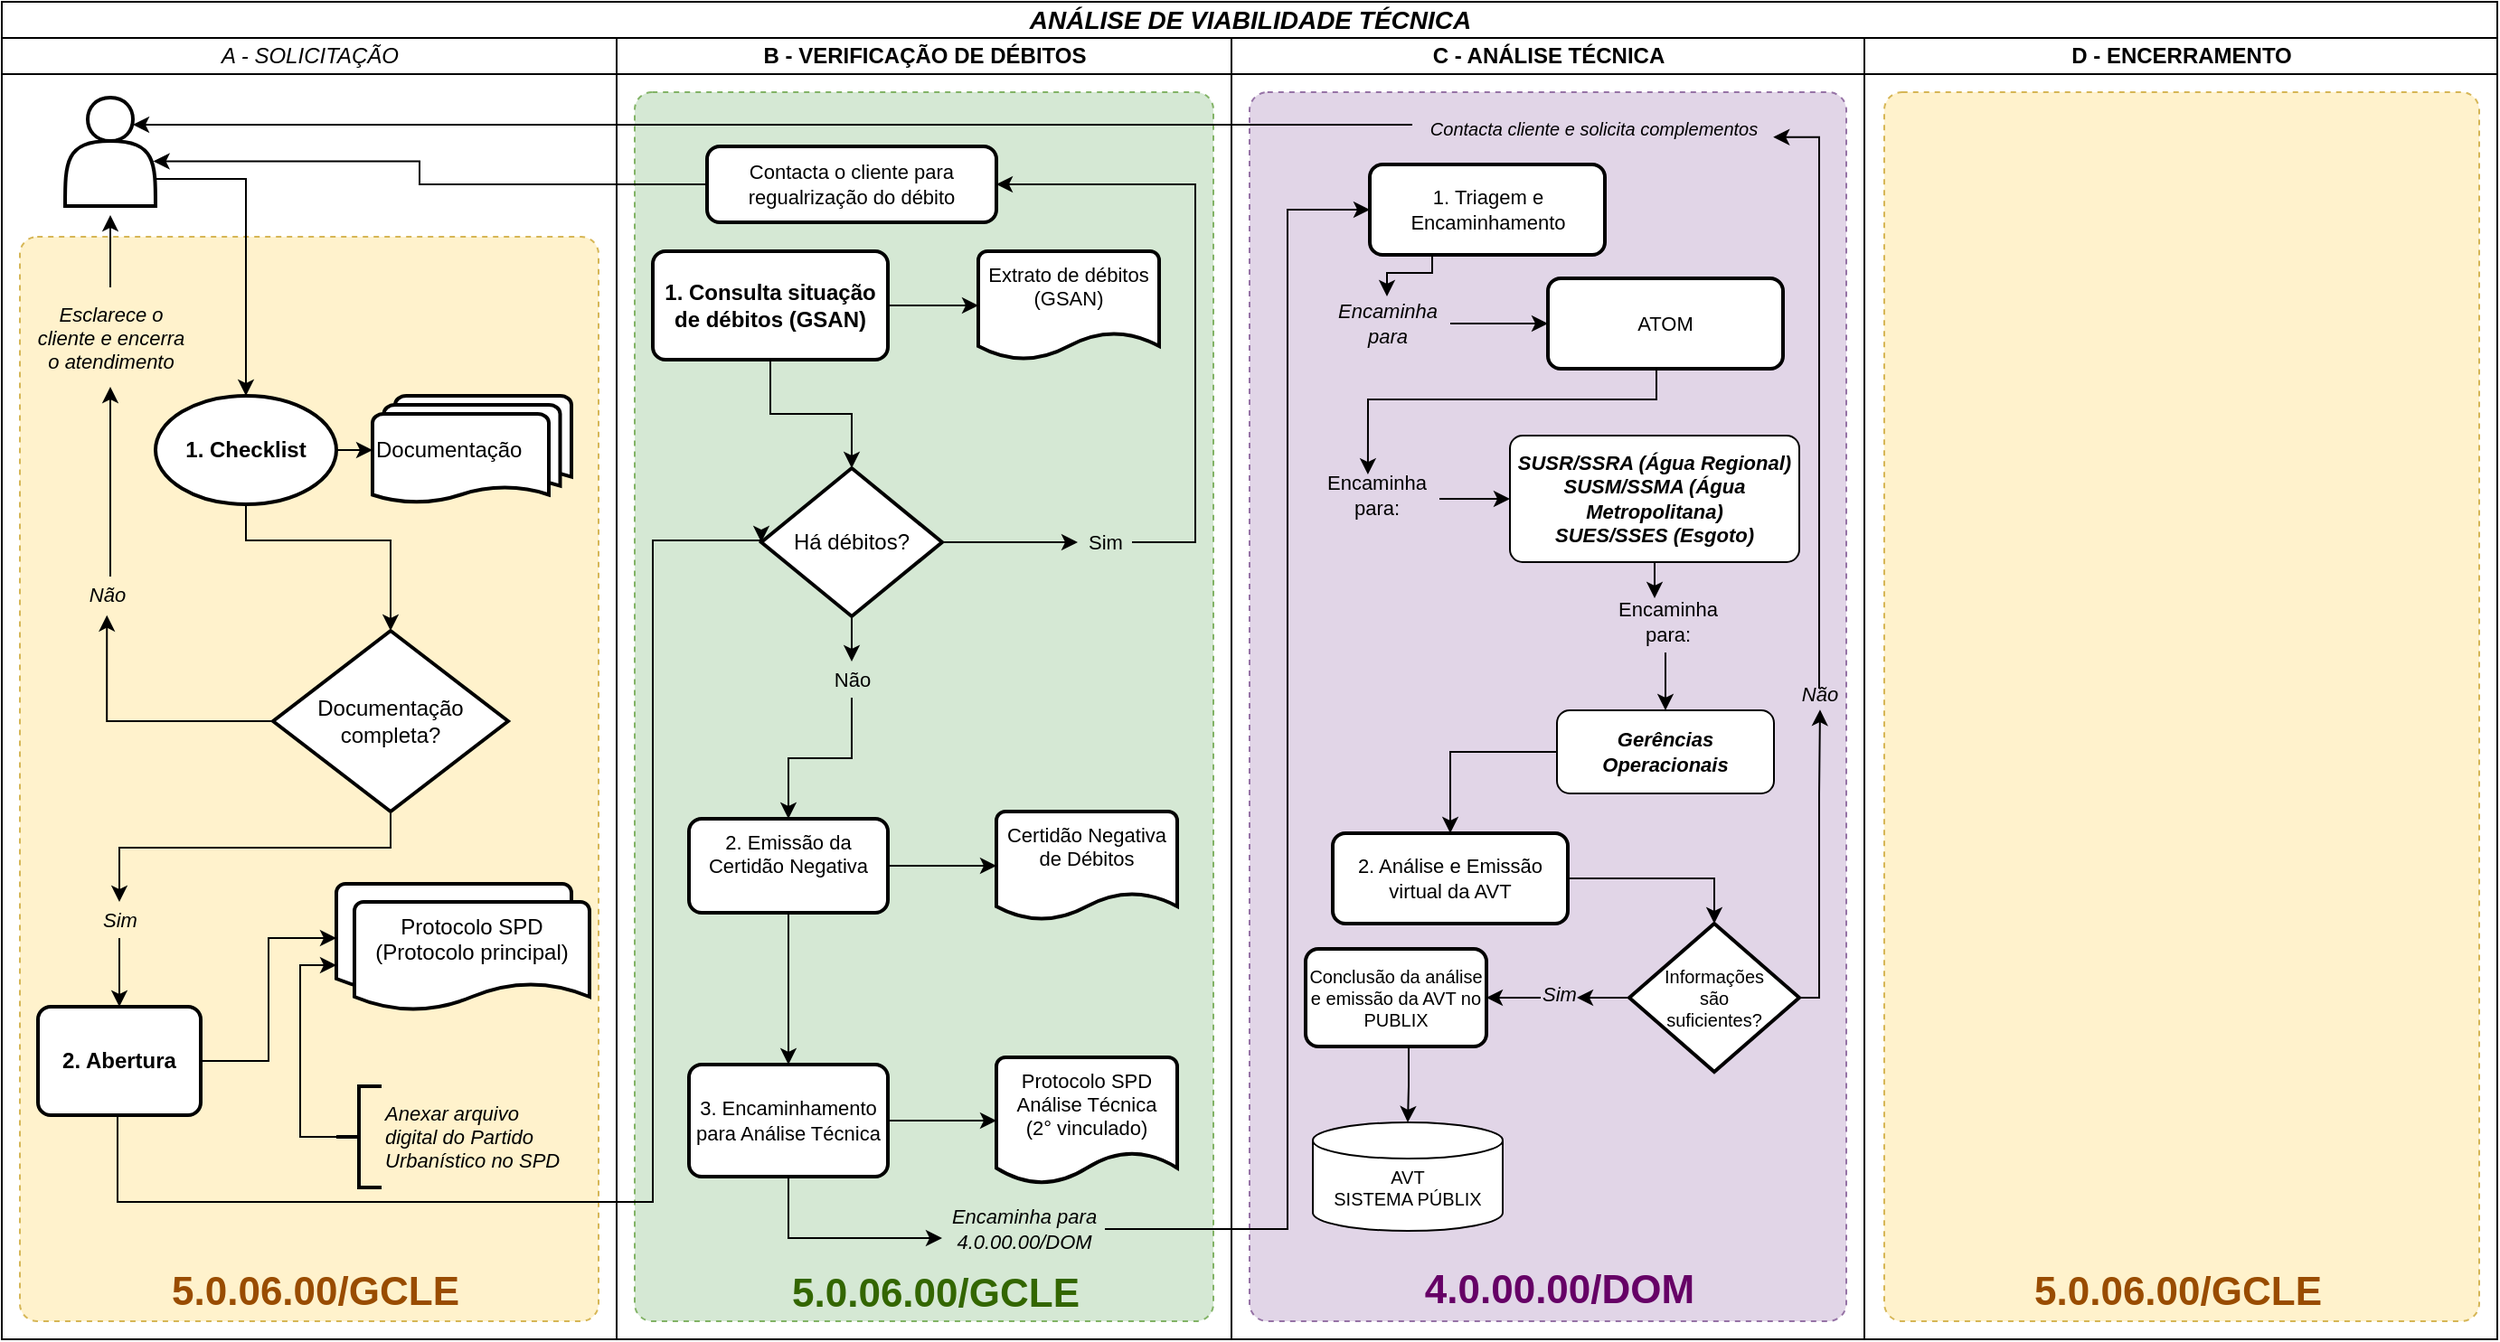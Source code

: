 <mxfile version="12.2.0" type="github" pages="1">
  <diagram id="ghhylSFfgHjQgVcrPekR" name="Page-1">
    <mxGraphModel dx="1326" dy="789" grid="1" gridSize="10" guides="1" tooltips="1" connect="1" arrows="1" fold="1" page="1" pageScale="1" pageWidth="1654" pageHeight="1169" math="0" shadow="0">
      <root>
        <mxCell id="0"/>
        <mxCell id="1" parent="0"/>
        <mxCell id="JzE6JeNeijgl-ERopNni-44" value="&lt;font style=&quot;font-size: 14px&quot;&gt;ANÁLISE DE VIABILIDADE TÉCNICA&lt;/font&gt;" style="swimlane;html=1;childLayout=stackLayout;resizeParent=1;resizeParentMax=0;startSize=20;fontFamily=Arial;fontStyle=3" vertex="1" parent="1">
          <mxGeometry x="70" y="60" width="1380" height="740" as="geometry"/>
        </mxCell>
        <mxCell id="JzE6JeNeijgl-ERopNni-45" value="A - SOLICITAÇÃO" style="swimlane;html=1;startSize=20;fontFamily=Arial;fontStyle=2" vertex="1" parent="JzE6JeNeijgl-ERopNni-44">
          <mxGeometry y="20" width="340" height="720" as="geometry"/>
        </mxCell>
        <mxCell id="JzE6JeNeijgl-ERopNni-93" value="" style="whiteSpace=wrap;html=1;fontFamily=Arial;fontSize=11;fillColor=#fff2cc;strokeColor=#d6b656;dashed=1;strokeWidth=1;rounded=1;arcSize=3;" vertex="1" parent="JzE6JeNeijgl-ERopNni-45">
          <mxGeometry x="10" y="110" width="320" height="600" as="geometry"/>
        </mxCell>
        <mxCell id="JzE6JeNeijgl-ERopNni-52" value="" style="edgeStyle=orthogonalEdgeStyle;rounded=0;orthogonalLoop=1;jettySize=auto;html=1;fontFamily=Arial;exitX=0.5;exitY=1;exitDx=0;exitDy=0;exitPerimeter=0;entryX=0.5;entryY=0;entryDx=0;entryDy=0;entryPerimeter=0;" edge="1" parent="JzE6JeNeijgl-ERopNni-45" source="JzE6JeNeijgl-ERopNni-50" target="JzE6JeNeijgl-ERopNni-67">
          <mxGeometry relative="1" as="geometry">
            <mxPoint x="170" y="288" as="targetPoint"/>
            <Array as="points">
              <mxPoint x="135" y="278"/>
              <mxPoint x="215" y="278"/>
            </Array>
          </mxGeometry>
        </mxCell>
        <mxCell id="JzE6JeNeijgl-ERopNni-59" style="edgeStyle=orthogonalEdgeStyle;rounded=0;orthogonalLoop=1;jettySize=auto;html=1;entryX=0;entryY=0.5;entryDx=0;entryDy=0;entryPerimeter=0;fontFamily=Arial;" edge="1" parent="JzE6JeNeijgl-ERopNni-45" source="JzE6JeNeijgl-ERopNni-50" target="JzE6JeNeijgl-ERopNni-58">
          <mxGeometry relative="1" as="geometry"/>
        </mxCell>
        <mxCell id="JzE6JeNeijgl-ERopNni-50" value="1. Checklist" style="strokeWidth=2;html=1;shape=mxgraph.flowchart.start_1;whiteSpace=wrap;fontFamily=Arial;fontStyle=1" vertex="1" parent="JzE6JeNeijgl-ERopNni-45">
          <mxGeometry x="85" y="198" width="100" height="60" as="geometry"/>
        </mxCell>
        <mxCell id="JzE6JeNeijgl-ERopNni-56" value="" style="edgeStyle=orthogonalEdgeStyle;rounded=0;orthogonalLoop=1;jettySize=auto;html=1;fontFamily=Arial;entryX=0;entryY=0.5;entryDx=0;entryDy=0;entryPerimeter=0;" edge="1" parent="JzE6JeNeijgl-ERopNni-45" source="JzE6JeNeijgl-ERopNni-53" target="JzE6JeNeijgl-ERopNni-57">
          <mxGeometry relative="1" as="geometry">
            <mxPoint x="245" y="566" as="targetPoint"/>
          </mxGeometry>
        </mxCell>
        <mxCell id="JzE6JeNeijgl-ERopNni-53" value="2. Abertura" style="rounded=1;whiteSpace=wrap;html=1;absoluteArcSize=1;arcSize=14;strokeWidth=2;fontFamily=Arial;fontStyle=1" vertex="1" parent="JzE6JeNeijgl-ERopNni-45">
          <mxGeometry x="20" y="536" width="90" height="60" as="geometry"/>
        </mxCell>
        <mxCell id="JzE6JeNeijgl-ERopNni-57" value="&lt;div&gt;Protocolo SPD&lt;/div&gt;&lt;div&gt;(Protocolo principal)&lt;br&gt;&lt;/div&gt;" style="strokeWidth=2;html=1;shape=mxgraph.flowchart.document2;whiteSpace=wrap;size=0.25;fontFamily=Arial;verticalAlign=top;" vertex="1" parent="JzE6JeNeijgl-ERopNni-45">
          <mxGeometry x="185" y="468" width="130" height="60" as="geometry"/>
        </mxCell>
        <mxCell id="JzE6JeNeijgl-ERopNni-58" value="&lt;div align=&quot;left&quot;&gt;Documentação&lt;/div&gt;" style="strokeWidth=2;html=1;shape=mxgraph.flowchart.multi-document;whiteSpace=wrap;fontFamily=Arial;align=left;verticalAlign=middle;" vertex="1" parent="JzE6JeNeijgl-ERopNni-45">
          <mxGeometry x="205" y="198" width="110" height="60" as="geometry"/>
        </mxCell>
        <mxCell id="JzE6JeNeijgl-ERopNni-68" style="edgeStyle=orthogonalEdgeStyle;rounded=0;orthogonalLoop=1;jettySize=auto;html=1;entryX=0.5;entryY=0;entryDx=0;entryDy=0;fontFamily=Arial;" edge="1" parent="JzE6JeNeijgl-ERopNni-45" source="JzE6JeNeijgl-ERopNni-69" target="JzE6JeNeijgl-ERopNni-53">
          <mxGeometry relative="1" as="geometry"/>
        </mxCell>
        <mxCell id="JzE6JeNeijgl-ERopNni-91" style="edgeStyle=orthogonalEdgeStyle;rounded=0;orthogonalLoop=1;jettySize=auto;html=1;fontFamily=Arial;fontSize=11;" edge="1" parent="JzE6JeNeijgl-ERopNni-45" source="JzE6JeNeijgl-ERopNni-90" target="JzE6JeNeijgl-ERopNni-81">
          <mxGeometry relative="1" as="geometry">
            <Array as="points">
              <mxPoint x="60" y="268"/>
              <mxPoint x="60" y="268"/>
            </Array>
          </mxGeometry>
        </mxCell>
        <mxCell id="JzE6JeNeijgl-ERopNni-67" value="Documentação completa?" style="strokeWidth=2;html=1;shape=mxgraph.flowchart.decision;whiteSpace=wrap;fontFamily=Arial;" vertex="1" parent="JzE6JeNeijgl-ERopNni-45">
          <mxGeometry x="150" y="328" width="130" height="100" as="geometry"/>
        </mxCell>
        <mxCell id="JzE6JeNeijgl-ERopNni-69" value="Sim" style="text;html=1;resizable=0;autosize=1;align=center;verticalAlign=middle;points=[];fillColor=none;strokeColor=none;rounded=0;fontFamily=Arial;fontSize=11;fontStyle=2" vertex="1" parent="JzE6JeNeijgl-ERopNni-45">
          <mxGeometry x="45" y="478" width="40" height="20" as="geometry"/>
        </mxCell>
        <mxCell id="JzE6JeNeijgl-ERopNni-71" style="edgeStyle=orthogonalEdgeStyle;rounded=0;orthogonalLoop=1;jettySize=auto;html=1;entryX=0.5;entryY=0;entryDx=0;entryDy=0;fontFamily=Arial;exitX=0.5;exitY=1;exitDx=0;exitDy=0;exitPerimeter=0;" edge="1" parent="JzE6JeNeijgl-ERopNni-45" source="JzE6JeNeijgl-ERopNni-67" target="JzE6JeNeijgl-ERopNni-69">
          <mxGeometry relative="1" as="geometry">
            <mxPoint x="85" y="468" as="sourcePoint"/>
            <mxPoint x="85" y="578" as="targetPoint"/>
            <Array as="points">
              <mxPoint x="215" y="448"/>
              <mxPoint x="65" y="448"/>
            </Array>
          </mxGeometry>
        </mxCell>
        <mxCell id="JzE6JeNeijgl-ERopNni-79" style="edgeStyle=orthogonalEdgeStyle;rounded=0;orthogonalLoop=1;jettySize=auto;html=1;fontFamily=Arial;entryX=0.5;entryY=0;entryDx=0;entryDy=0;entryPerimeter=0;exitX=1;exitY=0.75;exitDx=0;exitDy=0;" edge="1" parent="JzE6JeNeijgl-ERopNni-45" source="JzE6JeNeijgl-ERopNni-94" target="JzE6JeNeijgl-ERopNni-50">
          <mxGeometry relative="1" as="geometry">
            <mxPoint x="90" y="64" as="sourcePoint"/>
            <mxPoint x="110" y="138" as="targetPoint"/>
            <Array as="points">
              <mxPoint x="135" y="78"/>
            </Array>
          </mxGeometry>
        </mxCell>
        <mxCell id="JzE6JeNeijgl-ERopNni-80" style="edgeStyle=orthogonalEdgeStyle;rounded=0;orthogonalLoop=1;jettySize=auto;html=1;fontFamily=Arial;" edge="1" parent="JzE6JeNeijgl-ERopNni-45" source="JzE6JeNeijgl-ERopNni-81">
          <mxGeometry relative="1" as="geometry">
            <mxPoint x="60" y="98" as="targetPoint"/>
          </mxGeometry>
        </mxCell>
        <mxCell id="JzE6JeNeijgl-ERopNni-81" value="&lt;div style=&quot;font-size: 11px;&quot;&gt;&lt;i style=&quot;font-size: 11px;&quot;&gt;Esclarece o&lt;/i&gt;&lt;/div&gt;&lt;div style=&quot;font-size: 11px;&quot;&gt;&lt;i style=&quot;font-size: 11px;&quot;&gt;cliente e encerra&lt;/i&gt;&lt;/div&gt;&lt;div style=&quot;font-size: 11px;&quot;&gt;&lt;i style=&quot;font-size: 11px;&quot;&gt;o atendimento&lt;br style=&quot;font-size: 11px;&quot;&gt;&lt;/i&gt; &lt;/div&gt;" style="text;html=1;resizable=0;autosize=1;align=center;verticalAlign=middle;points=[];fillColor=none;strokeColor=none;rounded=0;fontFamily=Arial;fontSize=11;direction=south;" vertex="1" parent="JzE6JeNeijgl-ERopNni-45">
          <mxGeometry x="35" y="138" width="50" height="55" as="geometry"/>
        </mxCell>
        <mxCell id="JzE6JeNeijgl-ERopNni-90" value="Não" style="text;html=1;resizable=0;autosize=1;align=center;verticalAlign=middle;points=[];fillColor=none;strokeColor=none;rounded=0;fontFamily=Arial;fontSize=11;fontStyle=2" vertex="1" parent="JzE6JeNeijgl-ERopNni-45">
          <mxGeometry x="38" y="298" width="40" height="20" as="geometry"/>
        </mxCell>
        <mxCell id="JzE6JeNeijgl-ERopNni-92" style="edgeStyle=orthogonalEdgeStyle;rounded=0;orthogonalLoop=1;jettySize=auto;html=1;entryX=0.503;entryY=1.067;entryDx=0;entryDy=0;entryPerimeter=0;fontFamily=Arial;fontSize=11;" edge="1" parent="JzE6JeNeijgl-ERopNni-45" source="JzE6JeNeijgl-ERopNni-67" target="JzE6JeNeijgl-ERopNni-90">
          <mxGeometry relative="1" as="geometry">
            <mxPoint x="170" y="420" as="sourcePoint"/>
            <mxPoint x="80.333" y="213.333" as="targetPoint"/>
            <Array as="points">
              <mxPoint x="58" y="378"/>
            </Array>
          </mxGeometry>
        </mxCell>
        <mxCell id="JzE6JeNeijgl-ERopNni-94" value="" style="shape=actor;whiteSpace=wrap;html=1;rounded=1;strokeColor=#000000;strokeWidth=2;fillColor=#ffffff;fontFamily=Arial;fontSize=11;" vertex="1" parent="JzE6JeNeijgl-ERopNni-45">
          <mxGeometry x="35" y="33" width="50" height="60" as="geometry"/>
        </mxCell>
        <mxCell id="JzE6JeNeijgl-ERopNni-139" style="edgeStyle=orthogonalEdgeStyle;rounded=0;orthogonalLoop=1;jettySize=auto;html=1;entryX=0;entryY=0.75;entryDx=0;entryDy=0;entryPerimeter=0;fontFamily=Arial;fontSize=11;exitX=0;exitY=0.5;exitDx=0;exitDy=0;exitPerimeter=0;" edge="1" parent="JzE6JeNeijgl-ERopNni-45" source="JzE6JeNeijgl-ERopNni-138" target="JzE6JeNeijgl-ERopNni-57">
          <mxGeometry relative="1" as="geometry">
            <Array as="points">
              <mxPoint x="165" y="608"/>
              <mxPoint x="165" y="513"/>
            </Array>
          </mxGeometry>
        </mxCell>
        <mxCell id="JzE6JeNeijgl-ERopNni-138" value="&lt;div&gt;&lt;i&gt;Anexar arquivo&lt;/i&gt;&lt;/div&gt;&lt;div align=&quot;left&quot;&gt;&lt;i&gt;digital do Partido&lt;/i&gt;&lt;/div&gt;&lt;div align=&quot;left&quot;&gt;&lt;i&gt;Urbanístico no SPD&lt;/i&gt;&lt;br&gt;&lt;/div&gt;" style="strokeWidth=2;html=1;shape=mxgraph.flowchart.annotation_2;align=left;labelPosition=right;pointerEvents=1;rounded=1;fillColor=#ffffff;fontFamily=Arial;fontSize=11;" vertex="1" parent="JzE6JeNeijgl-ERopNni-45">
          <mxGeometry x="185" y="580" width="25" height="56" as="geometry"/>
        </mxCell>
        <mxCell id="JzE6JeNeijgl-ERopNni-184" value="5.0.06.00/GCLE" style="text;html=1;resizable=0;autosize=1;align=center;verticalAlign=middle;points=[];fillColor=none;strokeColor=none;rounded=0;fontFamily=Arial;fontSize=22;fontColor=#994C00;fontStyle=1" vertex="1" parent="JzE6JeNeijgl-ERopNni-45">
          <mxGeometry x="88" y="679" width="170" height="30" as="geometry"/>
        </mxCell>
        <mxCell id="JzE6JeNeijgl-ERopNni-46" value="B - VERIFICAÇÃO DE DÉBITOS" style="swimlane;html=1;startSize=20;fontFamily=Arial;" vertex="1" parent="JzE6JeNeijgl-ERopNni-44">
          <mxGeometry x="340" y="20" width="340" height="720" as="geometry"/>
        </mxCell>
        <mxCell id="JzE6JeNeijgl-ERopNni-122" value="" style="whiteSpace=wrap;html=1;fontFamily=Arial;fontSize=11;fillColor=#d5e8d4;strokeColor=#82b366;dashed=1;strokeWidth=1;rounded=1;arcSize=3;" vertex="1" parent="JzE6JeNeijgl-ERopNni-46">
          <mxGeometry x="10" y="30" width="320" height="680" as="geometry"/>
        </mxCell>
        <mxCell id="JzE6JeNeijgl-ERopNni-65" value="" style="edgeStyle=orthogonalEdgeStyle;rounded=0;orthogonalLoop=1;jettySize=auto;html=1;fontFamily=Arial;entryX=0.5;entryY=0;entryDx=0;entryDy=0;entryPerimeter=0;" edge="1" parent="JzE6JeNeijgl-ERopNni-46" source="JzE6JeNeijgl-ERopNni-60" target="JzE6JeNeijgl-ERopNni-66">
          <mxGeometry relative="1" as="geometry">
            <mxPoint x="90" y="178" as="targetPoint"/>
          </mxGeometry>
        </mxCell>
        <mxCell id="JzE6JeNeijgl-ERopNni-60" value="&lt;font style=&quot;font-size: 12px&quot; face=&quot;Arial&quot;&gt;1. &lt;span style=&quot;background-color: transparent ; font-weight: 700 ; font-variant: normal ; text-decoration: none ; vertical-align: baseline ; white-space: pre-wrap&quot; id=&quot;docs-internal-guid-7abce273-7fff-0287-8ae0-c73eb1ac15d4&quot;&gt;Consulta situação de débitos (GSAN)&lt;/span&gt;&lt;/font&gt;" style="rounded=1;whiteSpace=wrap;html=1;absoluteArcSize=1;arcSize=14;strokeWidth=2;fontFamily=Arial;fontStyle=1" vertex="1" parent="JzE6JeNeijgl-ERopNni-46">
          <mxGeometry x="20" y="118" width="130" height="60" as="geometry"/>
        </mxCell>
        <mxCell id="JzE6JeNeijgl-ERopNni-103" style="edgeStyle=orthogonalEdgeStyle;rounded=0;orthogonalLoop=1;jettySize=auto;html=1;fontFamily=Arial;fontSize=11;" edge="1" parent="JzE6JeNeijgl-ERopNni-46" source="JzE6JeNeijgl-ERopNni-66" target="JzE6JeNeijgl-ERopNni-100">
          <mxGeometry relative="1" as="geometry"/>
        </mxCell>
        <mxCell id="JzE6JeNeijgl-ERopNni-105" value="" style="edgeStyle=orthogonalEdgeStyle;rounded=0;orthogonalLoop=1;jettySize=auto;html=1;fontFamily=Arial;fontSize=11;entryX=0.5;entryY=0;entryDx=0;entryDy=0;" edge="1" parent="JzE6JeNeijgl-ERopNni-46" source="JzE6JeNeijgl-ERopNni-106" target="JzE6JeNeijgl-ERopNni-111">
          <mxGeometry relative="1" as="geometry">
            <mxPoint x="130" y="400" as="targetPoint"/>
          </mxGeometry>
        </mxCell>
        <mxCell id="JzE6JeNeijgl-ERopNni-66" value="Há débitos?" style="strokeWidth=2;html=1;shape=mxgraph.flowchart.decision;whiteSpace=wrap;fontFamily=Arial;" vertex="1" parent="JzE6JeNeijgl-ERopNni-46">
          <mxGeometry x="80" y="238" width="100" height="82" as="geometry"/>
        </mxCell>
        <mxCell id="JzE6JeNeijgl-ERopNni-99" style="edgeStyle=orthogonalEdgeStyle;rounded=0;orthogonalLoop=1;jettySize=auto;html=1;fontFamily=Arial;fontSize=11;entryX=1;entryY=0.5;entryDx=0;entryDy=0;exitX=1;exitY=0.5;exitDx=0;exitDy=0;exitPerimeter=0;" edge="1" parent="JzE6JeNeijgl-ERopNni-46" source="JzE6JeNeijgl-ERopNni-100" target="JzE6JeNeijgl-ERopNni-108">
          <mxGeometry relative="1" as="geometry">
            <mxPoint x="200" y="301" as="sourcePoint"/>
            <mxPoint x="171.167" y="49.667" as="targetPoint"/>
            <Array as="points">
              <mxPoint x="320" y="279"/>
              <mxPoint x="320" y="81"/>
            </Array>
          </mxGeometry>
        </mxCell>
        <mxCell id="JzE6JeNeijgl-ERopNni-100" value="Sim" style="text;html=1;resizable=0;autosize=1;align=center;verticalAlign=middle;points=[];fillColor=none;strokeColor=none;rounded=0;fontFamily=Arial;fontSize=11;" vertex="1" parent="JzE6JeNeijgl-ERopNni-46">
          <mxGeometry x="255" y="269" width="30" height="20" as="geometry"/>
        </mxCell>
        <mxCell id="JzE6JeNeijgl-ERopNni-106" value="Não" style="text;html=1;resizable=0;autosize=1;align=center;verticalAlign=middle;points=[];fillColor=none;strokeColor=none;rounded=0;fontFamily=Arial;fontSize=11;" vertex="1" parent="JzE6JeNeijgl-ERopNni-46">
          <mxGeometry x="110" y="345" width="40" height="20" as="geometry"/>
        </mxCell>
        <mxCell id="JzE6JeNeijgl-ERopNni-107" value="" style="edgeStyle=orthogonalEdgeStyle;rounded=0;orthogonalLoop=1;jettySize=auto;html=1;fontFamily=Arial;fontSize=11;" edge="1" parent="JzE6JeNeijgl-ERopNni-46" source="JzE6JeNeijgl-ERopNni-66" target="JzE6JeNeijgl-ERopNni-106">
          <mxGeometry relative="1" as="geometry">
            <mxPoint x="490" y="362" as="sourcePoint"/>
            <mxPoint x="490" y="442.0" as="targetPoint"/>
          </mxGeometry>
        </mxCell>
        <mxCell id="JzE6JeNeijgl-ERopNni-108" value="Contacta o cliente para regualrização do débito" style="rounded=1;whiteSpace=wrap;html=1;absoluteArcSize=1;arcSize=14;strokeWidth=2;fillColor=#ffffff;fontFamily=Arial;fontSize=11;" vertex="1" parent="JzE6JeNeijgl-ERopNni-46">
          <mxGeometry x="50" y="60" width="160" height="42" as="geometry"/>
        </mxCell>
        <mxCell id="JzE6JeNeijgl-ERopNni-119" value="" style="edgeStyle=orthogonalEdgeStyle;rounded=0;orthogonalLoop=1;jettySize=auto;html=1;fontFamily=Arial;fontSize=11;" edge="1" parent="JzE6JeNeijgl-ERopNni-46" source="JzE6JeNeijgl-ERopNni-111" target="JzE6JeNeijgl-ERopNni-120">
          <mxGeometry relative="1" as="geometry">
            <mxPoint x="195" y="458.0" as="targetPoint"/>
          </mxGeometry>
        </mxCell>
        <mxCell id="JzE6JeNeijgl-ERopNni-111" value="2. Emissão da Certidão Negativa" style="rounded=1;whiteSpace=wrap;html=1;absoluteArcSize=1;arcSize=14;strokeWidth=2;fillColor=#ffffff;fontFamily=Arial;fontSize=11;verticalAlign=top;" vertex="1" parent="JzE6JeNeijgl-ERopNni-46">
          <mxGeometry x="40" y="432" width="110" height="52" as="geometry"/>
        </mxCell>
        <mxCell id="JzE6JeNeijgl-ERopNni-117" value="Extrato de débitos (GSAN)" style="strokeWidth=2;html=1;shape=mxgraph.flowchart.document2;whiteSpace=wrap;size=0.25;rounded=1;fillColor=#ffffff;fontFamily=Arial;fontSize=11;verticalAlign=top;" vertex="1" parent="JzE6JeNeijgl-ERopNni-46">
          <mxGeometry x="200" y="118" width="100" height="60" as="geometry"/>
        </mxCell>
        <mxCell id="JzE6JeNeijgl-ERopNni-116" value="" style="edgeStyle=orthogonalEdgeStyle;rounded=0;orthogonalLoop=1;jettySize=auto;html=1;fontFamily=Arial;fontSize=11;entryX=0;entryY=0.5;entryDx=0;entryDy=0;entryPerimeter=0;" edge="1" parent="JzE6JeNeijgl-ERopNni-46" source="JzE6JeNeijgl-ERopNni-60" target="JzE6JeNeijgl-ERopNni-117">
          <mxGeometry relative="1" as="geometry">
            <mxPoint x="205" y="148" as="targetPoint"/>
          </mxGeometry>
        </mxCell>
        <mxCell id="JzE6JeNeijgl-ERopNni-120" value="Certidão Negativa de Débitos" style="strokeWidth=2;html=1;shape=mxgraph.flowchart.document2;whiteSpace=wrap;size=0.25;rounded=1;fillColor=#ffffff;fontFamily=Arial;fontSize=11;verticalAlign=top;" vertex="1" parent="JzE6JeNeijgl-ERopNni-46">
          <mxGeometry x="210" y="428" width="100" height="60" as="geometry"/>
        </mxCell>
        <mxCell id="JzE6JeNeijgl-ERopNni-160" style="edgeStyle=orthogonalEdgeStyle;rounded=0;orthogonalLoop=1;jettySize=auto;html=1;entryX=0;entryY=0.5;entryDx=0;entryDy=0;entryPerimeter=0;fontFamily=Arial;fontSize=11;" edge="1" parent="JzE6JeNeijgl-ERopNni-46" source="JzE6JeNeijgl-ERopNni-127" target="JzE6JeNeijgl-ERopNni-158">
          <mxGeometry relative="1" as="geometry"/>
        </mxCell>
        <mxCell id="JzE6JeNeijgl-ERopNni-164" style="edgeStyle=orthogonalEdgeStyle;rounded=0;orthogonalLoop=1;jettySize=auto;html=1;fontFamily=Arial;fontSize=11;" edge="1" parent="JzE6JeNeijgl-ERopNni-46" source="JzE6JeNeijgl-ERopNni-127" target="JzE6JeNeijgl-ERopNni-130">
          <mxGeometry relative="1" as="geometry">
            <Array as="points">
              <mxPoint x="95" y="664"/>
            </Array>
          </mxGeometry>
        </mxCell>
        <mxCell id="JzE6JeNeijgl-ERopNni-127" value="3. Encaminhamento para Análise Técnica" style="rounded=1;whiteSpace=wrap;html=1;absoluteArcSize=1;arcSize=14;strokeWidth=2;fillColor=#ffffff;fontFamily=Arial;fontSize=11;" vertex="1" parent="JzE6JeNeijgl-ERopNni-46">
          <mxGeometry x="40" y="568" width="110" height="62" as="geometry"/>
        </mxCell>
        <mxCell id="JzE6JeNeijgl-ERopNni-123" style="edgeStyle=orthogonalEdgeStyle;rounded=0;orthogonalLoop=1;jettySize=auto;html=1;fontFamily=Arial;fontSize=11;" edge="1" parent="JzE6JeNeijgl-ERopNni-46" source="JzE6JeNeijgl-ERopNni-111" target="JzE6JeNeijgl-ERopNni-127">
          <mxGeometry relative="1" as="geometry">
            <mxPoint x="440" y="368" as="targetPoint"/>
            <Array as="points">
              <mxPoint x="95" y="538"/>
              <mxPoint x="95" y="538"/>
            </Array>
          </mxGeometry>
        </mxCell>
        <mxCell id="JzE6JeNeijgl-ERopNni-158" value="&lt;div&gt;Protocolo SPD Análise Técnica&lt;/div&gt;&lt;div&gt;(2° vinculado)&lt;br&gt;&lt;/div&gt;" style="strokeWidth=2;html=1;shape=mxgraph.flowchart.document2;whiteSpace=wrap;size=0.25;rounded=1;fillColor=#ffffff;fontFamily=Arial;fontSize=11;verticalAlign=top;" vertex="1" parent="JzE6JeNeijgl-ERopNni-46">
          <mxGeometry x="210" y="564" width="100" height="70" as="geometry"/>
        </mxCell>
        <mxCell id="JzE6JeNeijgl-ERopNni-130" value="&lt;div&gt;Encaminha para&lt;/div&gt;&lt;div&gt;4.0.00.00/DOM&lt;/div&gt;" style="text;html=1;resizable=0;autosize=1;align=center;verticalAlign=middle;points=[];fillColor=none;strokeColor=none;rounded=0;fontFamily=Arial;fontSize=11;fontStyle=2" vertex="1" parent="JzE6JeNeijgl-ERopNni-46">
          <mxGeometry x="180" y="644" width="90" height="30" as="geometry"/>
        </mxCell>
        <mxCell id="JzE6JeNeijgl-ERopNni-185" value="5.0.06.00/GCLE" style="text;html=1;resizable=0;autosize=1;align=center;verticalAlign=middle;points=[];fillColor=none;strokeColor=none;rounded=0;fontFamily=Arial;fontSize=22;fontColor=#336600;fontStyle=1" vertex="1" parent="JzE6JeNeijgl-ERopNni-46">
          <mxGeometry x="91" y="680" width="170" height="30" as="geometry"/>
        </mxCell>
        <mxCell id="JzE6JeNeijgl-ERopNni-48" value="C - ANÁLISE TÉCNICA" style="swimlane;html=1;startSize=20;fontFamily=Arial;" vertex="1" parent="JzE6JeNeijgl-ERopNni-44">
          <mxGeometry x="680" y="20" width="350" height="720" as="geometry"/>
        </mxCell>
        <mxCell id="JzE6JeNeijgl-ERopNni-183" value="" style="whiteSpace=wrap;html=1;fontFamily=Arial;fontSize=11;fillColor=#e1d5e7;strokeColor=#9673a6;dashed=1;strokeWidth=1;rounded=1;arcSize=3;" vertex="1" parent="JzE6JeNeijgl-ERopNni-48">
          <mxGeometry x="10" y="30" width="330" height="680" as="geometry"/>
        </mxCell>
        <mxCell id="JzE6JeNeijgl-ERopNni-147" style="edgeStyle=orthogonalEdgeStyle;rounded=0;orthogonalLoop=1;jettySize=auto;html=1;fontFamily=Arial;fontSize=11;" edge="1" parent="JzE6JeNeijgl-ERopNni-48" source="JzE6JeNeijgl-ERopNni-124" target="JzE6JeNeijgl-ERopNni-142">
          <mxGeometry relative="1" as="geometry">
            <Array as="points">
              <mxPoint x="111" y="130"/>
              <mxPoint x="86" y="130"/>
            </Array>
          </mxGeometry>
        </mxCell>
        <mxCell id="JzE6JeNeijgl-ERopNni-124" value="1. Triagem e Encaminhamento" style="rounded=1;whiteSpace=wrap;html=1;absoluteArcSize=1;arcSize=14;strokeWidth=2;fillColor=#ffffff;fontFamily=Arial;fontSize=11;" vertex="1" parent="JzE6JeNeijgl-ERopNni-48">
          <mxGeometry x="76.5" y="70" width="130" height="50" as="geometry"/>
        </mxCell>
        <mxCell id="JzE6JeNeijgl-ERopNni-190" style="edgeStyle=orthogonalEdgeStyle;rounded=0;orthogonalLoop=1;jettySize=auto;html=1;entryX=0.435;entryY=0.052;entryDx=0;entryDy=0;fontFamily=Arial;fontSize=22;fontColor=#660066;entryPerimeter=0;" edge="1" parent="JzE6JeNeijgl-ERopNni-48" source="JzE6JeNeijgl-ERopNni-136" target="JzE6JeNeijgl-ERopNni-168">
          <mxGeometry relative="1" as="geometry">
            <Array as="points">
              <mxPoint x="235" y="200"/>
              <mxPoint x="75" y="200"/>
            </Array>
          </mxGeometry>
        </mxCell>
        <mxCell id="JzE6JeNeijgl-ERopNni-136" value="ATOM" style="rounded=1;whiteSpace=wrap;html=1;absoluteArcSize=1;arcSize=14;strokeWidth=2;fillColor=#ffffff;fontFamily=Arial;fontSize=11;" vertex="1" parent="JzE6JeNeijgl-ERopNni-48">
          <mxGeometry x="175" y="133" width="130" height="50" as="geometry"/>
        </mxCell>
        <mxCell id="JzE6JeNeijgl-ERopNni-195" style="edgeStyle=orthogonalEdgeStyle;rounded=0;orthogonalLoop=1;jettySize=auto;html=1;entryX=0.5;entryY=0;entryDx=0;entryDy=0;entryPerimeter=0;fontFamily=Arial;fontSize=10;fontColor=#660066;" edge="1" parent="JzE6JeNeijgl-ERopNni-48" source="JzE6JeNeijgl-ERopNni-166" target="JzE6JeNeijgl-ERopNni-194">
          <mxGeometry relative="1" as="geometry"/>
        </mxCell>
        <mxCell id="JzE6JeNeijgl-ERopNni-166" value="2. Análise e Emissão virtual da AVT" style="rounded=1;whiteSpace=wrap;html=1;absoluteArcSize=1;arcSize=14;strokeWidth=2;fillColor=#ffffff;fontFamily=Arial;fontSize=11;" vertex="1" parent="JzE6JeNeijgl-ERopNni-48">
          <mxGeometry x="56" y="440" width="130" height="50" as="geometry"/>
        </mxCell>
        <mxCell id="JzE6JeNeijgl-ERopNni-189" style="edgeStyle=orthogonalEdgeStyle;rounded=0;orthogonalLoop=1;jettySize=auto;html=1;entryX=0;entryY=0.5;entryDx=0;entryDy=0;fontFamily=Arial;fontSize=22;fontColor=#660066;" edge="1" parent="JzE6JeNeijgl-ERopNni-48" source="JzE6JeNeijgl-ERopNni-142" target="JzE6JeNeijgl-ERopNni-136">
          <mxGeometry relative="1" as="geometry"/>
        </mxCell>
        <mxCell id="JzE6JeNeijgl-ERopNni-142" value="&lt;div&gt;Encaminha&lt;/div&gt;&lt;div&gt;para&lt;/div&gt;" style="text;html=1;resizable=0;autosize=1;align=center;verticalAlign=middle;points=[];fillColor=none;strokeColor=none;rounded=0;fontFamily=Arial;fontSize=11;fontStyle=2" vertex="1" parent="JzE6JeNeijgl-ERopNni-48">
          <mxGeometry x="51" y="143" width="70" height="30" as="geometry"/>
        </mxCell>
        <mxCell id="JzE6JeNeijgl-ERopNni-175" style="edgeStyle=orthogonalEdgeStyle;rounded=0;orthogonalLoop=1;jettySize=auto;html=1;entryX=0;entryY=0.5;entryDx=0;entryDy=0;fontFamily=Arial;fontSize=11;" edge="1" parent="JzE6JeNeijgl-ERopNni-48" source="JzE6JeNeijgl-ERopNni-168" target="JzE6JeNeijgl-ERopNni-174">
          <mxGeometry relative="1" as="geometry">
            <Array as="points">
              <mxPoint x="120" y="255"/>
              <mxPoint x="120" y="255"/>
            </Array>
          </mxGeometry>
        </mxCell>
        <mxCell id="JzE6JeNeijgl-ERopNni-168" value="&lt;div&gt;Encaminha&lt;/div&gt;&lt;div&gt;para:&lt;/div&gt;" style="text;html=1;resizable=0;points=[];autosize=1;align=center;verticalAlign=middle;spacingTop=-4;fontSize=11;fontFamily=Arial;" vertex="1" parent="JzE6JeNeijgl-ERopNni-48">
          <mxGeometry x="45" y="240" width="70" height="30" as="geometry"/>
        </mxCell>
        <mxCell id="JzE6JeNeijgl-ERopNni-174" value="&lt;div&gt;SUSR/SSRA (Água Regional)&lt;br&gt;&lt;/div&gt;&lt;div&gt;SUSM/SSMA (Água Metropolitana)&lt;br&gt;&lt;/div&gt;&lt;div&gt;SUES/SSES (Esgoto)&lt;br&gt;&lt;/div&gt;" style="rounded=1;whiteSpace=wrap;html=1;absoluteArcSize=1;arcSize=14;strokeWidth=1;fillColor=#ffffff;fontFamily=Arial;fontSize=11;align=center;fontStyle=3" vertex="1" parent="JzE6JeNeijgl-ERopNni-48">
          <mxGeometry x="154" y="220" width="160" height="70" as="geometry"/>
        </mxCell>
        <mxCell id="JzE6JeNeijgl-ERopNni-177" value="&lt;div&gt;Encaminha&lt;/div&gt;&lt;div&gt;para:&lt;/div&gt;" style="text;html=1;resizable=0;points=[];autosize=1;align=center;verticalAlign=middle;spacingTop=-4;fontSize=11;fontFamily=Arial;" vertex="1" parent="JzE6JeNeijgl-ERopNni-48">
          <mxGeometry x="206" y="310" width="70" height="30" as="geometry"/>
        </mxCell>
        <mxCell id="JzE6JeNeijgl-ERopNni-178" style="edgeStyle=orthogonalEdgeStyle;rounded=0;orthogonalLoop=1;jettySize=auto;html=1;fontFamily=Arial;fontSize=11;" edge="1" parent="JzE6JeNeijgl-ERopNni-48" source="JzE6JeNeijgl-ERopNni-174" target="JzE6JeNeijgl-ERopNni-177">
          <mxGeometry relative="1" as="geometry">
            <mxPoint x="241" y="414.0" as="targetPoint"/>
            <mxPoint x="241" y="344" as="sourcePoint"/>
            <Array as="points">
              <mxPoint x="241" y="310"/>
              <mxPoint x="241" y="310"/>
            </Array>
          </mxGeometry>
        </mxCell>
        <mxCell id="JzE6JeNeijgl-ERopNni-193" style="edgeStyle=orthogonalEdgeStyle;rounded=0;orthogonalLoop=1;jettySize=auto;html=1;fontFamily=Arial;fontSize=22;fontColor=#660066;exitX=0;exitY=0.5;exitDx=0;exitDy=0;" edge="1" parent="JzE6JeNeijgl-ERopNni-48" source="JzE6JeNeijgl-ERopNni-181" target="JzE6JeNeijgl-ERopNni-166">
          <mxGeometry relative="1" as="geometry"/>
        </mxCell>
        <mxCell id="JzE6JeNeijgl-ERopNni-181" value="Gerências Operacionais" style="rounded=1;whiteSpace=wrap;html=1;absoluteArcSize=1;arcSize=14;strokeWidth=1;fillColor=#ffffff;fontFamily=Arial;fontSize=11;align=center;fontStyle=3" vertex="1" parent="JzE6JeNeijgl-ERopNni-48">
          <mxGeometry x="180" y="372" width="120" height="46" as="geometry"/>
        </mxCell>
        <mxCell id="JzE6JeNeijgl-ERopNni-176" style="edgeStyle=orthogonalEdgeStyle;rounded=0;orthogonalLoop=1;jettySize=auto;html=1;fontFamily=Arial;fontSize=11;entryX=0.5;entryY=0;entryDx=0;entryDy=0;" edge="1" parent="JzE6JeNeijgl-ERopNni-48" source="JzE6JeNeijgl-ERopNni-177" target="JzE6JeNeijgl-ERopNni-181">
          <mxGeometry relative="1" as="geometry">
            <mxPoint x="241" y="380" as="targetPoint"/>
            <Array as="points">
              <mxPoint x="240" y="360"/>
              <mxPoint x="240" y="360"/>
            </Array>
          </mxGeometry>
        </mxCell>
        <mxCell id="JzE6JeNeijgl-ERopNni-186" value="4.0.00.00/DOM" style="text;html=1;resizable=0;autosize=1;align=center;verticalAlign=middle;points=[];fillColor=none;strokeColor=none;rounded=0;fontFamily=Arial;fontSize=22;fontColor=#660066;fontStyle=1;" vertex="1" parent="JzE6JeNeijgl-ERopNni-48">
          <mxGeometry x="101" y="678" width="160" height="30" as="geometry"/>
        </mxCell>
        <mxCell id="JzE6JeNeijgl-ERopNni-214" style="edgeStyle=orthogonalEdgeStyle;rounded=0;orthogonalLoop=1;jettySize=auto;html=1;entryX=0.512;entryY=1.159;entryDx=0;entryDy=0;entryPerimeter=0;fontFamily=Arial;fontSize=10;fontColor=#000000;" edge="1" parent="JzE6JeNeijgl-ERopNni-48" source="JzE6JeNeijgl-ERopNni-194" target="JzE6JeNeijgl-ERopNni-213">
          <mxGeometry relative="1" as="geometry">
            <Array as="points">
              <mxPoint x="325" y="531"/>
              <mxPoint x="325" y="418"/>
            </Array>
          </mxGeometry>
        </mxCell>
        <mxCell id="JzE6JeNeijgl-ERopNni-194" value="&lt;div&gt;Informações&lt;/div&gt;&lt;div&gt;são&lt;/div&gt;&lt;div&gt;suficientes?&lt;/div&gt;" style="strokeWidth=2;html=1;shape=mxgraph.flowchart.decision;whiteSpace=wrap;rounded=1;fillColor=#ffffff;fontFamily=Arial;fontSize=10;fontColor=#000000;align=center;" vertex="1" parent="JzE6JeNeijgl-ERopNni-48">
          <mxGeometry x="220" y="490" width="94" height="82" as="geometry"/>
        </mxCell>
        <mxCell id="JzE6JeNeijgl-ERopNni-199" style="edgeStyle=orthogonalEdgeStyle;rounded=0;orthogonalLoop=1;jettySize=auto;html=1;fontFamily=Arial;fontSize=10;fontColor=#000000;entryX=0.5;entryY=0;entryDx=0;entryDy=0;entryPerimeter=0;" edge="1" parent="JzE6JeNeijgl-ERopNni-48" source="JzE6JeNeijgl-ERopNni-196" target="JzE6JeNeijgl-ERopNni-198">
          <mxGeometry relative="1" as="geometry">
            <Array as="points">
              <mxPoint x="98" y="580"/>
              <mxPoint x="98" y="580"/>
            </Array>
          </mxGeometry>
        </mxCell>
        <mxCell id="JzE6JeNeijgl-ERopNni-196" value="Conclusão da análise e emissão da AVT no PUBLIX" style="rounded=1;whiteSpace=wrap;html=1;absoluteArcSize=1;arcSize=14;strokeWidth=2;fillColor=#ffffff;fontFamily=Arial;fontSize=10;fontColor=#000000;align=center;" vertex="1" parent="JzE6JeNeijgl-ERopNni-48">
          <mxGeometry x="41" y="504" width="100" height="54" as="geometry"/>
        </mxCell>
        <mxCell id="JzE6JeNeijgl-ERopNni-198" value="&lt;div&gt;&lt;br&gt;&lt;/div&gt;&lt;div&gt;AVT&lt;/div&gt;&lt;div&gt;SISTEMA PÚBLIX&lt;/div&gt;" style="strokeWidth=1;html=1;shape=mxgraph.flowchart.database;whiteSpace=wrap;rounded=1;fillColor=#ffffff;fontFamily=Arial;fontSize=10;fontColor=#000000;align=center;verticalAlign=middle;" vertex="1" parent="JzE6JeNeijgl-ERopNni-48">
          <mxGeometry x="45" y="600" width="105" height="60" as="geometry"/>
        </mxCell>
        <mxCell id="JzE6JeNeijgl-ERopNni-203" value="&lt;div&gt;Contacta cliente e solicita complementos&lt;br&gt;&lt;/div&gt;" style="text;html=1;resizable=0;autosize=1;align=center;verticalAlign=middle;points=[];fillColor=none;strokeColor=none;rounded=0;fontFamily=Arial;fontSize=10;fontColor=#000000;fontStyle=2" vertex="1" parent="JzE6JeNeijgl-ERopNni-48">
          <mxGeometry x="100" y="40" width="200" height="20" as="geometry"/>
        </mxCell>
        <mxCell id="JzE6JeNeijgl-ERopNni-212" style="edgeStyle=orthogonalEdgeStyle;rounded=0;orthogonalLoop=1;jettySize=auto;html=1;entryX=1;entryY=0.5;entryDx=0;entryDy=0;fontFamily=Arial;fontSize=10;fontColor=#000000;" edge="1" parent="JzE6JeNeijgl-ERopNni-48" source="JzE6JeNeijgl-ERopNni-209" target="JzE6JeNeijgl-ERopNni-196">
          <mxGeometry relative="1" as="geometry"/>
        </mxCell>
        <mxCell id="JzE6JeNeijgl-ERopNni-209" value="Sim" style="text;html=1;resizable=0;points=[];autosize=1;align=center;verticalAlign=middle;spacingTop=-4;fontSize=11;fontFamily=Arial;fontStyle=2" vertex="1" parent="JzE6JeNeijgl-ERopNni-48">
          <mxGeometry x="171" y="526" width="20" height="10" as="geometry"/>
        </mxCell>
        <mxCell id="JzE6JeNeijgl-ERopNni-211" style="edgeStyle=orthogonalEdgeStyle;rounded=0;orthogonalLoop=1;jettySize=auto;html=1;fontFamily=Arial;fontSize=10;fontColor=#000000;" edge="1" parent="JzE6JeNeijgl-ERopNni-48" source="JzE6JeNeijgl-ERopNni-194" target="JzE6JeNeijgl-ERopNni-209">
          <mxGeometry relative="1" as="geometry">
            <mxPoint x="958" y="611.0" as="sourcePoint"/>
            <mxPoint x="900.5" y="611.0" as="targetPoint"/>
            <Array as="points">
              <mxPoint x="185" y="531"/>
            </Array>
          </mxGeometry>
        </mxCell>
        <mxCell id="JzE6JeNeijgl-ERopNni-215" style="edgeStyle=orthogonalEdgeStyle;rounded=0;orthogonalLoop=1;jettySize=auto;html=1;entryX=0.998;entryY=0.743;entryDx=0;entryDy=0;entryPerimeter=0;fontFamily=Arial;fontSize=10;fontColor=#000000;" edge="1" parent="JzE6JeNeijgl-ERopNni-48" source="JzE6JeNeijgl-ERopNni-213" target="JzE6JeNeijgl-ERopNni-203">
          <mxGeometry relative="1" as="geometry">
            <Array as="points">
              <mxPoint x="325" y="55"/>
            </Array>
          </mxGeometry>
        </mxCell>
        <mxCell id="JzE6JeNeijgl-ERopNni-213" value="Não" style="text;html=1;resizable=0;points=[];autosize=1;align=center;verticalAlign=middle;spacingTop=-4;fontSize=11;fontFamily=Arial;fontStyle=2" vertex="1" parent="JzE6JeNeijgl-ERopNni-48">
          <mxGeometry x="305" y="360" width="40" height="10" as="geometry"/>
        </mxCell>
        <mxCell id="JzE6JeNeijgl-ERopNni-63" value="" style="edgeStyle=orthogonalEdgeStyle;rounded=0;orthogonalLoop=1;jettySize=auto;html=1;fontFamily=Arial;entryX=0;entryY=0.5;entryDx=0;entryDy=0;entryPerimeter=0;" edge="1" parent="JzE6JeNeijgl-ERopNni-44" source="JzE6JeNeijgl-ERopNni-53" target="JzE6JeNeijgl-ERopNni-66">
          <mxGeometry relative="1" as="geometry">
            <mxPoint x="385" y="456" as="targetPoint"/>
            <Array as="points">
              <mxPoint x="64" y="664"/>
              <mxPoint x="360" y="664"/>
              <mxPoint x="360" y="298"/>
            </Array>
          </mxGeometry>
        </mxCell>
        <mxCell id="JzE6JeNeijgl-ERopNni-96" style="edgeStyle=orthogonalEdgeStyle;rounded=0;orthogonalLoop=1;jettySize=auto;html=1;entryX=0.976;entryY=0.587;entryDx=0;entryDy=0;fontFamily=Arial;fontSize=11;entryPerimeter=0;exitX=0;exitY=0.5;exitDx=0;exitDy=0;" edge="1" parent="JzE6JeNeijgl-ERopNni-44" source="JzE6JeNeijgl-ERopNni-108" target="JzE6JeNeijgl-ERopNni-94">
          <mxGeometry relative="1" as="geometry">
            <mxPoint x="360" y="98" as="sourcePoint"/>
            <Array as="points">
              <mxPoint x="231" y="101"/>
              <mxPoint x="231" y="88"/>
            </Array>
          </mxGeometry>
        </mxCell>
        <mxCell id="JzE6JeNeijgl-ERopNni-150" value="D - ENCERRAMENTO" style="swimlane;html=1;startSize=20;fontFamily=Arial;" vertex="1" parent="JzE6JeNeijgl-ERopNni-44">
          <mxGeometry x="1030" y="20" width="350" height="720" as="geometry"/>
        </mxCell>
        <mxCell id="JzE6JeNeijgl-ERopNni-187" value="" style="whiteSpace=wrap;html=1;fontFamily=Arial;fontSize=11;fillColor=#fff2cc;strokeColor=#d6b656;dashed=1;strokeWidth=1;rounded=1;arcSize=3;" vertex="1" parent="JzE6JeNeijgl-ERopNni-150">
          <mxGeometry x="11" y="30" width="329" height="680" as="geometry"/>
        </mxCell>
        <mxCell id="JzE6JeNeijgl-ERopNni-188" value="5.0.06.00/GCLE" style="text;html=1;resizable=0;autosize=1;align=center;verticalAlign=middle;points=[];fillColor=none;strokeColor=none;rounded=0;fontFamily=Arial;fontSize=22;fontColor=#994C00;fontStyle=1" vertex="1" parent="JzE6JeNeijgl-ERopNni-150">
          <mxGeometry x="88" y="679" width="170" height="30" as="geometry"/>
        </mxCell>
        <mxCell id="JzE6JeNeijgl-ERopNni-165" style="edgeStyle=orthogonalEdgeStyle;rounded=0;orthogonalLoop=1;jettySize=auto;html=1;entryX=0;entryY=0.5;entryDx=0;entryDy=0;fontFamily=Arial;fontSize=11;" edge="1" parent="JzE6JeNeijgl-ERopNni-44" source="JzE6JeNeijgl-ERopNni-130" target="JzE6JeNeijgl-ERopNni-124">
          <mxGeometry relative="1" as="geometry">
            <Array as="points">
              <mxPoint x="711" y="679"/>
              <mxPoint x="711" y="115"/>
            </Array>
          </mxGeometry>
        </mxCell>
        <mxCell id="JzE6JeNeijgl-ERopNni-206" style="edgeStyle=orthogonalEdgeStyle;rounded=0;orthogonalLoop=1;jettySize=auto;html=1;entryX=0.75;entryY=0.25;entryDx=0;entryDy=0;entryPerimeter=0;fontFamily=Arial;fontSize=10;fontColor=#000000;" edge="1" parent="JzE6JeNeijgl-ERopNni-44" source="JzE6JeNeijgl-ERopNni-203" target="JzE6JeNeijgl-ERopNni-94">
          <mxGeometry relative="1" as="geometry">
            <Array as="points">
              <mxPoint x="610" y="68"/>
              <mxPoint x="610" y="68"/>
            </Array>
          </mxGeometry>
        </mxCell>
        <mxCell id="JzE6JeNeijgl-ERopNni-156" value="&lt;div&gt;Protocolo SPD&lt;/div&gt;&lt;div&gt;(Protocolo principal)&lt;br&gt;&lt;/div&gt;" style="strokeWidth=2;html=1;shape=mxgraph.flowchart.document2;whiteSpace=wrap;size=0.25;fontFamily=Arial;verticalAlign=top;" vertex="1" parent="1">
          <mxGeometry x="265" y="558" width="130" height="60" as="geometry"/>
        </mxCell>
      </root>
    </mxGraphModel>
  </diagram>
</mxfile>
